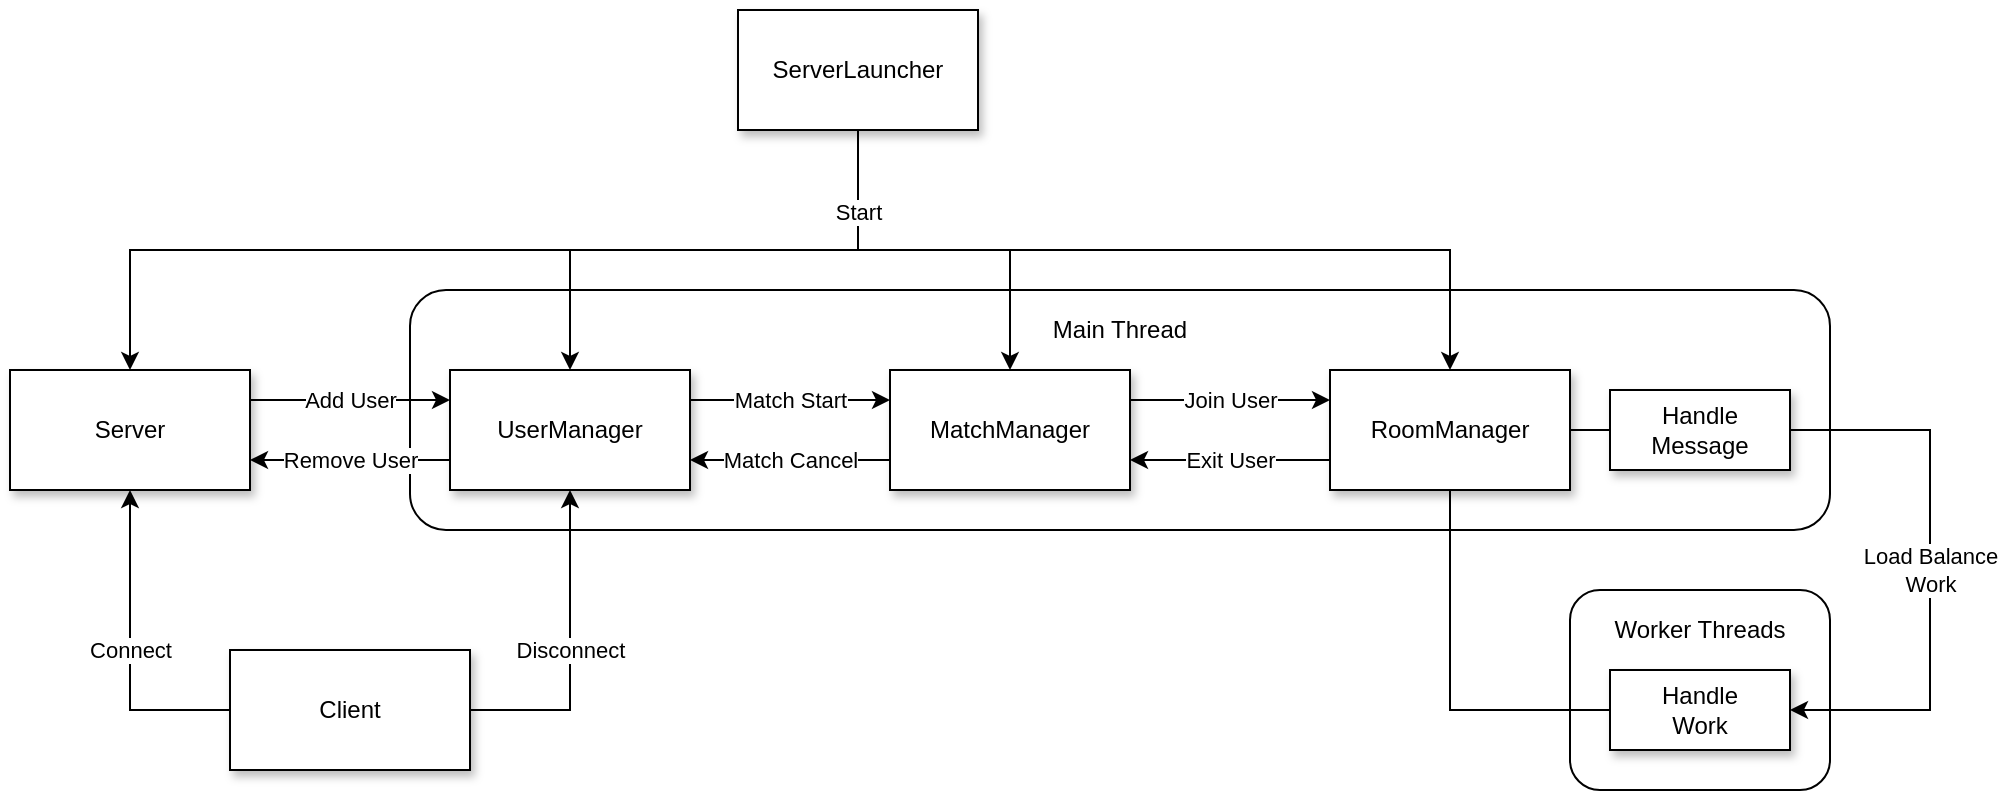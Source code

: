 <mxfile version="21.1.1" type="device">
  <diagram name="페이지-1" id="vmqj1h4mc-iHYIndBdcf">
    <mxGraphModel dx="2501" dy="827" grid="1" gridSize="10" guides="1" tooltips="1" connect="1" arrows="1" fold="1" page="1" pageScale="1" pageWidth="827" pageHeight="1169" background="#FFFFFF" math="0" shadow="0">
      <root>
        <mxCell id="0" />
        <mxCell id="1" parent="0" />
        <mxCell id="d1feRQyhoev0FYqvOlrB-45" value="" style="group" vertex="1" connectable="0" parent="1">
          <mxGeometry x="100" y="230" width="710" height="120" as="geometry" />
        </mxCell>
        <mxCell id="d1feRQyhoev0FYqvOlrB-6" value="" style="rounded=1;whiteSpace=wrap;html=1;" vertex="1" parent="d1feRQyhoev0FYqvOlrB-45">
          <mxGeometry width="710" height="120" as="geometry" />
        </mxCell>
        <mxCell id="d1feRQyhoev0FYqvOlrB-31" value="Main Thread" style="text;html=1;strokeColor=none;fillColor=none;align=center;verticalAlign=middle;whiteSpace=wrap;rounded=0;" vertex="1" parent="d1feRQyhoev0FYqvOlrB-45">
          <mxGeometry x="288.769" y="10" width="132.463" height="20" as="geometry" />
        </mxCell>
        <mxCell id="d1feRQyhoev0FYqvOlrB-3" value="UserManager" style="rounded=0;whiteSpace=wrap;html=1;shadow=1;" vertex="1" parent="d1feRQyhoev0FYqvOlrB-45">
          <mxGeometry x="20" y="40" width="120" height="60" as="geometry" />
        </mxCell>
        <mxCell id="d1feRQyhoev0FYqvOlrB-7" value="Handle&lt;br&gt;Message" style="rounded=0;whiteSpace=wrap;html=1;shadow=1;" vertex="1" parent="d1feRQyhoev0FYqvOlrB-45">
          <mxGeometry x="600" y="50" width="90" height="40" as="geometry" />
        </mxCell>
        <mxCell id="d1feRQyhoev0FYqvOlrB-5" value="RoomManager" style="rounded=0;whiteSpace=wrap;html=1;shadow=1;" vertex="1" parent="d1feRQyhoev0FYqvOlrB-45">
          <mxGeometry x="460" y="40" width="120" height="60" as="geometry" />
        </mxCell>
        <mxCell id="d1feRQyhoev0FYqvOlrB-43" style="edgeStyle=orthogonalEdgeStyle;rounded=0;orthogonalLoop=1;jettySize=auto;html=1;exitX=1;exitY=0.5;exitDx=0;exitDy=0;entryX=0;entryY=0.5;entryDx=0;entryDy=0;strokeColor=default;endArrow=baseDash;endFill=0;" edge="1" parent="d1feRQyhoev0FYqvOlrB-45" source="d1feRQyhoev0FYqvOlrB-5" target="d1feRQyhoev0FYqvOlrB-7">
          <mxGeometry relative="1" as="geometry" />
        </mxCell>
        <mxCell id="d1feRQyhoev0FYqvOlrB-23" style="edgeStyle=orthogonalEdgeStyle;rounded=0;orthogonalLoop=1;jettySize=auto;html=1;exitX=0.5;exitY=1;exitDx=0;exitDy=0;entryX=0.5;entryY=0;entryDx=0;entryDy=0;" edge="1" parent="1" source="d1feRQyhoev0FYqvOlrB-1" target="d1feRQyhoev0FYqvOlrB-3">
          <mxGeometry relative="1" as="geometry" />
        </mxCell>
        <mxCell id="d1feRQyhoev0FYqvOlrB-24" style="edgeStyle=orthogonalEdgeStyle;rounded=0;orthogonalLoop=1;jettySize=auto;html=1;exitX=0.5;exitY=1;exitDx=0;exitDy=0;entryX=0.5;entryY=0;entryDx=0;entryDy=0;" edge="1" parent="1" source="d1feRQyhoev0FYqvOlrB-1" target="d1feRQyhoev0FYqvOlrB-4">
          <mxGeometry relative="1" as="geometry" />
        </mxCell>
        <mxCell id="d1feRQyhoev0FYqvOlrB-25" style="edgeStyle=orthogonalEdgeStyle;rounded=0;orthogonalLoop=1;jettySize=auto;html=1;exitX=0.5;exitY=1;exitDx=0;exitDy=0;entryX=0.5;entryY=0;entryDx=0;entryDy=0;" edge="1" parent="1" source="d1feRQyhoev0FYqvOlrB-1" target="d1feRQyhoev0FYqvOlrB-5">
          <mxGeometry relative="1" as="geometry" />
        </mxCell>
        <mxCell id="d1feRQyhoev0FYqvOlrB-26" value="Start" style="edgeStyle=orthogonalEdgeStyle;rounded=0;orthogonalLoop=1;jettySize=auto;html=1;exitX=0.5;exitY=1;exitDx=0;exitDy=0;entryX=0.5;entryY=0;entryDx=0;entryDy=0;" edge="1" parent="1" source="d1feRQyhoev0FYqvOlrB-1" target="d1feRQyhoev0FYqvOlrB-2">
          <mxGeometry x="-0.831" relative="1" as="geometry">
            <mxPoint as="offset" />
          </mxGeometry>
        </mxCell>
        <mxCell id="d1feRQyhoev0FYqvOlrB-1" value="ServerLauncher" style="rounded=0;whiteSpace=wrap;html=1;shadow=1;" vertex="1" parent="1">
          <mxGeometry x="264" y="90" width="120" height="60" as="geometry" />
        </mxCell>
        <mxCell id="d1feRQyhoev0FYqvOlrB-40" value="Add User" style="edgeStyle=orthogonalEdgeStyle;rounded=0;orthogonalLoop=1;jettySize=auto;html=1;exitX=1;exitY=0.25;exitDx=0;exitDy=0;entryX=0;entryY=0.25;entryDx=0;entryDy=0;" edge="1" parent="1" source="d1feRQyhoev0FYqvOlrB-2" target="d1feRQyhoev0FYqvOlrB-3">
          <mxGeometry relative="1" as="geometry" />
        </mxCell>
        <mxCell id="d1feRQyhoev0FYqvOlrB-2" value="Server" style="rounded=0;whiteSpace=wrap;html=1;shadow=1;" vertex="1" parent="1">
          <mxGeometry x="-100" y="270" width="120" height="60" as="geometry" />
        </mxCell>
        <mxCell id="d1feRQyhoev0FYqvOlrB-47" value="Match Start" style="edgeStyle=orthogonalEdgeStyle;rounded=0;orthogonalLoop=1;jettySize=auto;html=1;exitX=1;exitY=0.25;exitDx=0;exitDy=0;entryX=0;entryY=0.25;entryDx=0;entryDy=0;" edge="1" parent="1" source="d1feRQyhoev0FYqvOlrB-3" target="d1feRQyhoev0FYqvOlrB-4">
          <mxGeometry relative="1" as="geometry" />
        </mxCell>
        <mxCell id="d1feRQyhoev0FYqvOlrB-48" value="Join User" style="edgeStyle=orthogonalEdgeStyle;rounded=0;orthogonalLoop=1;jettySize=auto;html=1;exitX=1;exitY=0.25;exitDx=0;exitDy=0;entryX=0;entryY=0.25;entryDx=0;entryDy=0;" edge="1" parent="1" source="d1feRQyhoev0FYqvOlrB-4" target="d1feRQyhoev0FYqvOlrB-5">
          <mxGeometry relative="1" as="geometry">
            <mxPoint x="500" y="410" as="targetPoint" />
          </mxGeometry>
        </mxCell>
        <mxCell id="d1feRQyhoev0FYqvOlrB-50" value="Match Cancel" style="edgeStyle=orthogonalEdgeStyle;rounded=0;orthogonalLoop=1;jettySize=auto;html=1;exitX=0;exitY=0.75;exitDx=0;exitDy=0;entryX=1;entryY=0.75;entryDx=0;entryDy=0;" edge="1" parent="1" source="d1feRQyhoev0FYqvOlrB-4" target="d1feRQyhoev0FYqvOlrB-3">
          <mxGeometry relative="1" as="geometry" />
        </mxCell>
        <mxCell id="d1feRQyhoev0FYqvOlrB-4" value="MatchManager" style="rounded=0;whiteSpace=wrap;html=1;shadow=1;" vertex="1" parent="1">
          <mxGeometry x="340" y="270" width="120" height="60" as="geometry" />
        </mxCell>
        <mxCell id="d1feRQyhoev0FYqvOlrB-49" value="Exit User" style="edgeStyle=orthogonalEdgeStyle;rounded=0;orthogonalLoop=1;jettySize=auto;html=1;exitX=0;exitY=0.75;exitDx=0;exitDy=0;entryX=1;entryY=0.75;entryDx=0;entryDy=0;" edge="1" parent="1" source="d1feRQyhoev0FYqvOlrB-5" target="d1feRQyhoev0FYqvOlrB-4">
          <mxGeometry relative="1" as="geometry" />
        </mxCell>
        <mxCell id="d1feRQyhoev0FYqvOlrB-51" value="Connect" style="edgeStyle=orthogonalEdgeStyle;rounded=0;orthogonalLoop=1;jettySize=auto;html=1;exitX=0;exitY=0.5;exitDx=0;exitDy=0;entryX=0.5;entryY=1;entryDx=0;entryDy=0;" edge="1" parent="1" source="d1feRQyhoev0FYqvOlrB-35" target="d1feRQyhoev0FYqvOlrB-2">
          <mxGeometry relative="1" as="geometry" />
        </mxCell>
        <mxCell id="d1feRQyhoev0FYqvOlrB-52" value="Disconnect" style="edgeStyle=orthogonalEdgeStyle;rounded=0;orthogonalLoop=1;jettySize=auto;html=1;exitX=1;exitY=0.5;exitDx=0;exitDy=0;entryX=0.5;entryY=1;entryDx=0;entryDy=0;" edge="1" parent="1" source="d1feRQyhoev0FYqvOlrB-35" target="d1feRQyhoev0FYqvOlrB-3">
          <mxGeometry relative="1" as="geometry" />
        </mxCell>
        <mxCell id="d1feRQyhoev0FYqvOlrB-35" value="Client" style="rounded=0;whiteSpace=wrap;html=1;shadow=1;" vertex="1" parent="1">
          <mxGeometry x="10" y="410" width="120" height="60" as="geometry" />
        </mxCell>
        <mxCell id="d1feRQyhoev0FYqvOlrB-44" value="" style="group" vertex="1" connectable="0" parent="1">
          <mxGeometry x="680" y="380" width="130" height="100" as="geometry" />
        </mxCell>
        <mxCell id="d1feRQyhoev0FYqvOlrB-32" value="" style="rounded=1;whiteSpace=wrap;html=1;" vertex="1" parent="d1feRQyhoev0FYqvOlrB-44">
          <mxGeometry width="130" height="100" as="geometry" />
        </mxCell>
        <mxCell id="d1feRQyhoev0FYqvOlrB-9" value="Handle&lt;br&gt;Work" style="rounded=0;whiteSpace=wrap;html=1;glass=0;shadow=1;" vertex="1" parent="d1feRQyhoev0FYqvOlrB-44">
          <mxGeometry x="20" y="40" width="90" height="40" as="geometry" />
        </mxCell>
        <mxCell id="d1feRQyhoev0FYqvOlrB-33" value="Worker Threads" style="text;html=1;strokeColor=none;fillColor=none;align=center;verticalAlign=middle;whiteSpace=wrap;rounded=0;" vertex="1" parent="d1feRQyhoev0FYqvOlrB-44">
          <mxGeometry x="10" y="10" width="110" height="20" as="geometry" />
        </mxCell>
        <mxCell id="d1feRQyhoev0FYqvOlrB-30" value="Load Balance&lt;br&gt;Work" style="edgeStyle=orthogonalEdgeStyle;rounded=0;orthogonalLoop=1;jettySize=auto;html=1;exitX=1;exitY=0.5;exitDx=0;exitDy=0;entryX=1;entryY=0.5;entryDx=0;entryDy=0;" edge="1" parent="1" source="d1feRQyhoev0FYqvOlrB-7" target="d1feRQyhoev0FYqvOlrB-9">
          <mxGeometry relative="1" as="geometry">
            <Array as="points">
              <mxPoint x="860" y="300" />
              <mxPoint x="860" y="440" />
            </Array>
          </mxGeometry>
        </mxCell>
        <mxCell id="d1feRQyhoev0FYqvOlrB-55" value="Remove User" style="edgeStyle=orthogonalEdgeStyle;rounded=0;orthogonalLoop=1;jettySize=auto;html=1;exitX=0;exitY=0.75;exitDx=0;exitDy=0;entryX=1;entryY=0.75;entryDx=0;entryDy=0;" edge="1" parent="1" source="d1feRQyhoev0FYqvOlrB-3" target="d1feRQyhoev0FYqvOlrB-2">
          <mxGeometry relative="1" as="geometry" />
        </mxCell>
        <mxCell id="d1feRQyhoev0FYqvOlrB-42" style="edgeStyle=orthogonalEdgeStyle;rounded=0;orthogonalLoop=1;jettySize=auto;html=1;exitX=0.5;exitY=1;exitDx=0;exitDy=0;entryX=0;entryY=0.5;entryDx=0;entryDy=0;endArrow=baseDash;endFill=0;" edge="1" parent="1" source="d1feRQyhoev0FYqvOlrB-5" target="d1feRQyhoev0FYqvOlrB-9">
          <mxGeometry relative="1" as="geometry" />
        </mxCell>
      </root>
    </mxGraphModel>
  </diagram>
</mxfile>
